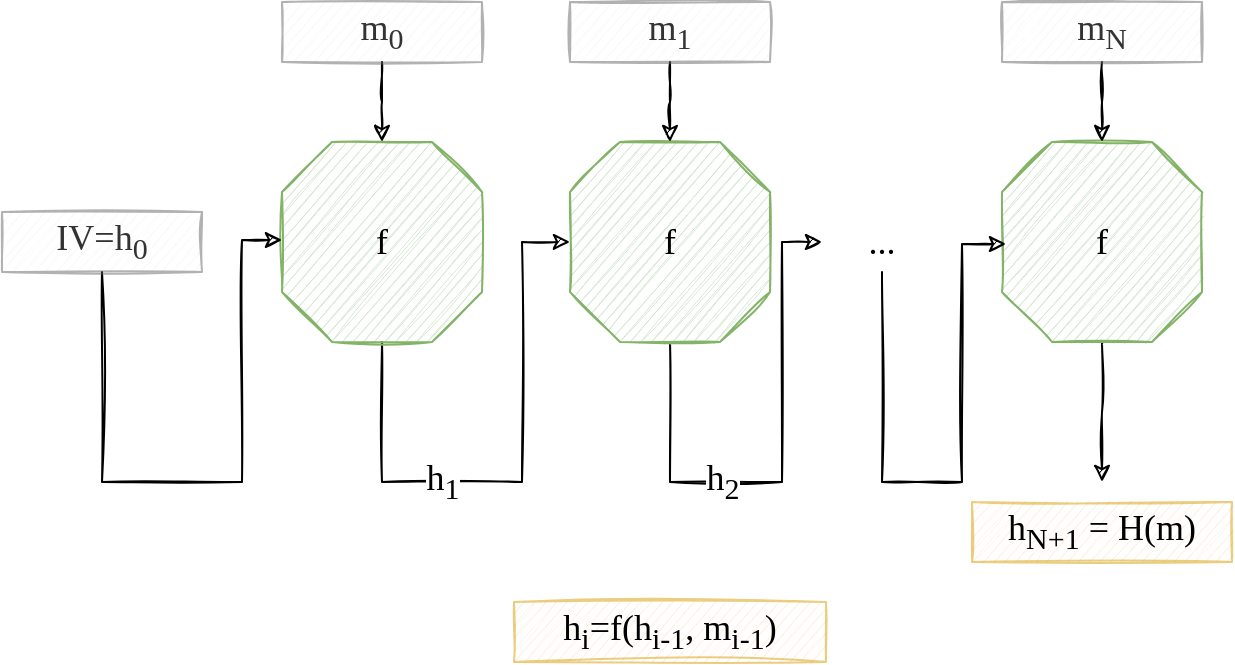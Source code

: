 <mxfile version="15.9.4" type="device"><diagram id="JP0gBPxypD-B3swmiFSp" name="Page-1"><mxGraphModel dx="1422" dy="700" grid="1" gridSize="10" guides="1" tooltips="1" connect="1" arrows="1" fold="1" page="1" pageScale="1" pageWidth="827" pageHeight="1169" math="0" shadow="0"><root><mxCell id="0"/><mxCell id="1" parent="0"/><mxCell id="oMz-UCPcDVgDh3r2UOvS-13" value="h&lt;sub&gt;1&lt;/sub&gt;" style="edgeStyle=orthogonalEdgeStyle;rounded=0;sketch=1;orthogonalLoop=1;jettySize=auto;html=1;fontFamily=Maven Pro;fontSize=18;entryX=0;entryY=0.5;entryDx=0;entryDy=0;entryPerimeter=0;fontSource=https%3A%2F%2Ffonts.googleapis.com%2Fcss%3Ffamily%3DMaven%2BPro;" parent="1" source="Y4TUV4H3YHWyU1hq7ZdA-2" target="oMz-UCPcDVgDh3r2UOvS-6" edge="1"><mxGeometry x="-0.296" relative="1" as="geometry"><Array as="points"><mxPoint x="220" y="510"/><mxPoint x="290" y="510"/><mxPoint x="290" y="390"/></Array><mxPoint as="offset"/></mxGeometry></mxCell><mxCell id="Y4TUV4H3YHWyU1hq7ZdA-2" value="f" style="verticalLabelPosition=middle;verticalAlign=middle;html=1;shape=mxgraph.basic.polygon;polyCoords=[[0.25,0],[0.75,0],[1,0.25],[1,0.75],[0.75,1],[0.25,1],[0,0.75],[0,0.25]];polyline=0;sketch=1;fillColor=#d5e8d4;strokeColor=#82b366;fontFamily=Maven Pro;fontSize=18;whiteSpace=wrap;horizontal=1;labelPosition=center;align=center;fontSource=https%3A%2F%2Ffonts.googleapis.com%2Fcss%3Ffamily%3DMaven%2BPro;" parent="1" vertex="1"><mxGeometry x="170" y="340" width="100" height="100" as="geometry"/></mxCell><mxCell id="ws0fwYc5LY1sN5gzNNQG-14" style="edgeStyle=orthogonalEdgeStyle;rounded=0;sketch=1;orthogonalLoop=1;jettySize=auto;html=1;fontFamily=Maven Pro;fontSize=18;fillColor=#e1d5e7;strokeColor=#9673a6;" parent="1" edge="1"><mxGeometry relative="1" as="geometry"><mxPoint x="475" y="200" as="targetPoint"/></mxGeometry></mxCell><mxCell id="oMz-UCPcDVgDh3r2UOvS-5" style="edgeStyle=orthogonalEdgeStyle;rounded=0;orthogonalLoop=1;jettySize=auto;html=1;fontFamily=Maven Pro;fontSize=18;sketch=1;fontSource=https%3A%2F%2Ffonts.googleapis.com%2Fcss%3Ffamily%3DMaven%2BPro;" parent="1" source="oMz-UCPcDVgDh3r2UOvS-2" edge="1"><mxGeometry relative="1" as="geometry"><mxPoint x="220" y="340" as="targetPoint"/></mxGeometry></mxCell><mxCell id="oMz-UCPcDVgDh3r2UOvS-2" value="m&lt;sub&gt;0&lt;/sub&gt;" style="rounded=0;whiteSpace=wrap;html=1;sketch=1;fillColor=#f5f5f5;strokeColor=#666666;fontFamily=Maven Pro;fontSize=18;opacity=50;fontColor=#333333;fontSource=https%3A%2F%2Ffonts.googleapis.com%2Fcss%3Ffamily%3DMaven%2BPro;" parent="1" vertex="1"><mxGeometry x="170" y="270" width="100" height="30" as="geometry"/></mxCell><mxCell id="oMz-UCPcDVgDh3r2UOvS-16" value="h&lt;sub&gt;2&lt;/sub&gt;" style="edgeStyle=orthogonalEdgeStyle;rounded=0;sketch=1;orthogonalLoop=1;jettySize=auto;html=1;fontFamily=Maven Pro;fontSize=18;entryX=0;entryY=0.5;entryDx=0;entryDy=0;fontSource=https%3A%2F%2Ffonts.googleapis.com%2Fcss%3Ffamily%3DMaven%2BPro;" parent="1" source="oMz-UCPcDVgDh3r2UOvS-6" target="oMz-UCPcDVgDh3r2UOvS-12" edge="1"><mxGeometry x="-0.278" relative="1" as="geometry"><mxPoint x="440" y="500" as="targetPoint"/><Array as="points"><mxPoint x="364" y="510"/><mxPoint x="420" y="510"/><mxPoint x="420" y="390"/></Array><mxPoint as="offset"/></mxGeometry></mxCell><mxCell id="oMz-UCPcDVgDh3r2UOvS-6" value="f" style="verticalLabelPosition=middle;verticalAlign=middle;html=1;shape=mxgraph.basic.polygon;polyCoords=[[0.25,0],[0.75,0],[1,0.25],[1,0.75],[0.75,1],[0.25,1],[0,0.75],[0,0.25]];polyline=0;sketch=1;fillColor=#d5e8d4;strokeColor=#82b366;fontFamily=Maven Pro;fontSize=18;whiteSpace=wrap;horizontal=1;labelPosition=center;align=center;fontSource=https%3A%2F%2Ffonts.googleapis.com%2Fcss%3Ffamily%3DMaven%2BPro;" parent="1" vertex="1"><mxGeometry x="314" y="340" width="100" height="100" as="geometry"/></mxCell><mxCell id="oMz-UCPcDVgDh3r2UOvS-7" style="edgeStyle=orthogonalEdgeStyle;rounded=0;orthogonalLoop=1;jettySize=auto;html=1;fontFamily=Maven Pro;fontSize=18;sketch=1;fontSource=https%3A%2F%2Ffonts.googleapis.com%2Fcss%3Ffamily%3DMaven%2BPro;" parent="1" source="oMz-UCPcDVgDh3r2UOvS-8" edge="1"><mxGeometry relative="1" as="geometry"><mxPoint x="364" y="340" as="targetPoint"/></mxGeometry></mxCell><mxCell id="oMz-UCPcDVgDh3r2UOvS-8" value="m&lt;sub&gt;1&lt;/sub&gt;" style="rounded=0;whiteSpace=wrap;html=1;sketch=1;fillColor=#f5f5f5;strokeColor=#666666;fontFamily=Maven Pro;fontSize=18;opacity=50;fontColor=#333333;fontSource=https%3A%2F%2Ffonts.googleapis.com%2Fcss%3Ffamily%3DMaven%2BPro;" parent="1" vertex="1"><mxGeometry x="314" y="270" width="100" height="30" as="geometry"/></mxCell><mxCell id="oMz-UCPcDVgDh3r2UOvS-20" style="edgeStyle=orthogonalEdgeStyle;rounded=0;sketch=1;orthogonalLoop=1;jettySize=auto;html=1;fontFamily=Maven Pro;fontSize=18;fontSource=https%3A%2F%2Ffonts.googleapis.com%2Fcss%3Ffamily%3DMaven%2BPro;" parent="1" source="oMz-UCPcDVgDh3r2UOvS-9" edge="1"><mxGeometry relative="1" as="geometry"><mxPoint x="580" y="510" as="targetPoint"/></mxGeometry></mxCell><mxCell id="oMz-UCPcDVgDh3r2UOvS-9" value="f" style="verticalLabelPosition=middle;verticalAlign=middle;html=1;shape=mxgraph.basic.polygon;polyCoords=[[0.25,0],[0.75,0],[1,0.25],[1,0.75],[0.75,1],[0.25,1],[0,0.75],[0,0.25]];polyline=0;sketch=1;fillColor=#d5e8d4;strokeColor=#82b366;fontFamily=Maven Pro;fontSize=18;whiteSpace=wrap;horizontal=1;labelPosition=center;align=center;fontSource=https%3A%2F%2Ffonts.googleapis.com%2Fcss%3Ffamily%3DMaven%2BPro;" parent="1" vertex="1"><mxGeometry x="530" y="340" width="100" height="100" as="geometry"/></mxCell><mxCell id="oMz-UCPcDVgDh3r2UOvS-10" style="edgeStyle=orthogonalEdgeStyle;rounded=0;orthogonalLoop=1;jettySize=auto;html=1;fontFamily=Maven Pro;fontSize=18;sketch=1;fontSource=https%3A%2F%2Ffonts.googleapis.com%2Fcss%3Ffamily%3DMaven%2BPro;" parent="1" source="oMz-UCPcDVgDh3r2UOvS-11" edge="1"><mxGeometry relative="1" as="geometry"><mxPoint x="580" y="340" as="targetPoint"/></mxGeometry></mxCell><mxCell id="oMz-UCPcDVgDh3r2UOvS-11" value="m&lt;sub&gt;N&lt;/sub&gt;" style="rounded=0;whiteSpace=wrap;html=1;sketch=1;fillColor=#f5f5f5;strokeColor=#666666;fontFamily=Maven Pro;fontSize=18;opacity=50;fontColor=#333333;fontSource=https%3A%2F%2Ffonts.googleapis.com%2Fcss%3Ffamily%3DMaven%2BPro;" parent="1" vertex="1"><mxGeometry x="530" y="270" width="100" height="30" as="geometry"/></mxCell><mxCell id="oMz-UCPcDVgDh3r2UOvS-17" style="edgeStyle=orthogonalEdgeStyle;rounded=0;sketch=1;orthogonalLoop=1;jettySize=auto;html=1;entryX=0.02;entryY=0.51;entryDx=0;entryDy=0;entryPerimeter=0;fontFamily=Maven Pro;fontSize=18;exitX=0.5;exitY=1;exitDx=0;exitDy=0;fontSource=https%3A%2F%2Ffonts.googleapis.com%2Fcss%3Ffamily%3DMaven%2BPro;" parent="1" source="oMz-UCPcDVgDh3r2UOvS-12" target="oMz-UCPcDVgDh3r2UOvS-9" edge="1"><mxGeometry relative="1" as="geometry"><Array as="points"><mxPoint x="470" y="510"/><mxPoint x="510" y="510"/><mxPoint x="510" y="391"/></Array></mxGeometry></mxCell><mxCell id="oMz-UCPcDVgDh3r2UOvS-12" value="..." style="text;html=1;strokeColor=none;fillColor=none;align=center;verticalAlign=middle;whiteSpace=wrap;rounded=0;sketch=1;fontFamily=Maven Pro;fontSize=18;opacity=50;fontSource=https%3A%2F%2Ffonts.googleapis.com%2Fcss%3Ffamily%3DMaven%2BPro;" parent="1" vertex="1"><mxGeometry x="440" y="375" width="60" height="30" as="geometry"/></mxCell><mxCell id="oMz-UCPcDVgDh3r2UOvS-15" style="edgeStyle=orthogonalEdgeStyle;rounded=0;sketch=1;orthogonalLoop=1;jettySize=auto;html=1;fontFamily=Maven Pro;fontSize=18;exitX=0.5;exitY=1;exitDx=0;exitDy=0;entryX=0;entryY=0.49;entryDx=0;entryDy=0;entryPerimeter=0;fontSource=https%3A%2F%2Ffonts.googleapis.com%2Fcss%3Ffamily%3DMaven%2BPro;" parent="1" source="oMz-UCPcDVgDh3r2UOvS-14" target="Y4TUV4H3YHWyU1hq7ZdA-2" edge="1"><mxGeometry relative="1" as="geometry"><Array as="points"><mxPoint x="80" y="510"/><mxPoint x="150" y="510"/><mxPoint x="150" y="389"/></Array></mxGeometry></mxCell><mxCell id="oMz-UCPcDVgDh3r2UOvS-14" value="IV=h&lt;sub&gt;0&lt;/sub&gt;" style="rounded=0;whiteSpace=wrap;html=1;sketch=1;fillColor=#f5f5f5;strokeColor=#666666;fontFamily=Maven Pro;fontSize=18;opacity=50;fontColor=#333333;fontSource=https%3A%2F%2Ffonts.googleapis.com%2Fcss%3Ffamily%3DMaven%2BPro;" parent="1" vertex="1"><mxGeometry x="30" y="375" width="100" height="30" as="geometry"/></mxCell><mxCell id="oMz-UCPcDVgDh3r2UOvS-19" value="h&lt;sub&gt;i&lt;/sub&gt;=f(h&lt;sub&gt;i-1&lt;/sub&gt;, m&lt;sub&gt;i-1&lt;/sub&gt;)" style="text;html=1;strokeColor=#d79b00;fillColor=#ffe6cc;align=center;verticalAlign=middle;whiteSpace=wrap;rounded=0;sketch=1;fontFamily=Maven Pro;fontSize=18;opacity=50;fontSource=https%3A%2F%2Ffonts.googleapis.com%2Fcss%3Ffamily%3DMaven%2BPro;" parent="1" vertex="1"><mxGeometry x="286" y="570" width="156" height="30" as="geometry"/></mxCell><mxCell id="oMz-UCPcDVgDh3r2UOvS-22" value="h&lt;sub&gt;N+1&lt;/sub&gt; = H(m)" style="text;html=1;strokeColor=#d79b00;fillColor=#ffe6cc;align=center;verticalAlign=middle;whiteSpace=wrap;rounded=0;sketch=1;fontFamily=Maven Pro;fontSize=18;opacity=50;fontSource=https%3A%2F%2Ffonts.googleapis.com%2Fcss%3Ffamily%3DMaven%2BPro;" parent="1" vertex="1"><mxGeometry x="515" y="520" width="130" height="30" as="geometry"/></mxCell></root></mxGraphModel></diagram></mxfile>